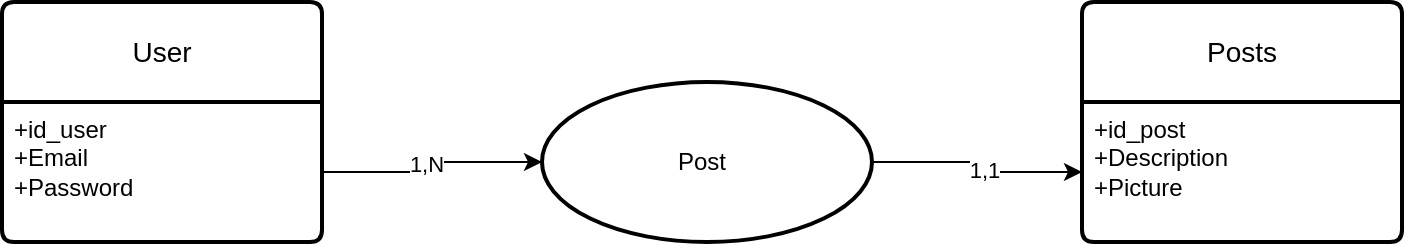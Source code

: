 <mxfile version="23.1.1" type="github">
  <diagram id="R2lEEEUBdFMjLlhIrx00" name="MCD">
    <mxGraphModel dx="1196" dy="674" grid="1" gridSize="10" guides="1" tooltips="1" connect="1" arrows="1" fold="1" page="1" pageScale="1" pageWidth="850" pageHeight="1100" math="0" shadow="0" extFonts="Permanent Marker^https://fonts.googleapis.com/css?family=Permanent+Marker">
      <root>
        <mxCell id="0" />
        <mxCell id="1" parent="0" />
        <mxCell id="YncQoPDyZv4OkgEkKP-r-113" value="User" style="swimlane;childLayout=stackLayout;horizontal=1;startSize=50;horizontalStack=0;rounded=1;fontSize=14;fontStyle=0;strokeWidth=2;resizeParent=0;resizeLast=1;shadow=0;dashed=0;align=center;arcSize=4;whiteSpace=wrap;html=1;" vertex="1" parent="1">
          <mxGeometry x="75" y="160" width="160" height="120" as="geometry" />
        </mxCell>
        <mxCell id="YncQoPDyZv4OkgEkKP-r-114" value="+id_user&lt;br&gt;+Email&lt;br&gt;+Password" style="align=left;strokeColor=none;fillColor=none;spacingLeft=4;fontSize=12;verticalAlign=top;resizable=0;rotatable=0;part=1;html=1;" vertex="1" parent="YncQoPDyZv4OkgEkKP-r-113">
          <mxGeometry y="50" width="160" height="70" as="geometry" />
        </mxCell>
        <mxCell id="YncQoPDyZv4OkgEkKP-r-118" value="Posts" style="swimlane;childLayout=stackLayout;horizontal=1;startSize=50;horizontalStack=0;rounded=1;fontSize=14;fontStyle=0;strokeWidth=2;resizeParent=0;resizeLast=1;shadow=0;dashed=0;align=center;arcSize=4;whiteSpace=wrap;html=1;" vertex="1" parent="1">
          <mxGeometry x="615" y="160" width="160" height="120" as="geometry" />
        </mxCell>
        <mxCell id="YncQoPDyZv4OkgEkKP-r-119" value="+id_post&lt;br&gt;+Description&lt;br&gt;+Picture" style="align=left;strokeColor=none;fillColor=none;spacingLeft=4;fontSize=12;verticalAlign=top;resizable=0;rotatable=0;part=1;html=1;" vertex="1" parent="YncQoPDyZv4OkgEkKP-r-118">
          <mxGeometry y="50" width="160" height="70" as="geometry" />
        </mxCell>
        <mxCell id="YncQoPDyZv4OkgEkKP-r-127" value="" style="edgeStyle=orthogonalEdgeStyle;rounded=0;orthogonalLoop=1;jettySize=auto;html=1;" edge="1" parent="1" source="YncQoPDyZv4OkgEkKP-r-121" target="YncQoPDyZv4OkgEkKP-r-119">
          <mxGeometry relative="1" as="geometry" />
        </mxCell>
        <mxCell id="YncQoPDyZv4OkgEkKP-r-133" value="1,1" style="edgeLabel;html=1;align=center;verticalAlign=middle;resizable=0;points=[];" vertex="1" connectable="0" parent="YncQoPDyZv4OkgEkKP-r-127">
          <mxGeometry x="0.111" y="1" relative="1" as="geometry">
            <mxPoint as="offset" />
          </mxGeometry>
        </mxCell>
        <mxCell id="YncQoPDyZv4OkgEkKP-r-121" value="" style="ellipse;whiteSpace=wrap;html=1;fontSize=14;fontStyle=0;startSize=50;rounded=1;strokeWidth=2;shadow=0;dashed=0;arcSize=4;" vertex="1" parent="1">
          <mxGeometry x="345" y="200" width="165" height="80" as="geometry" />
        </mxCell>
        <mxCell id="YncQoPDyZv4OkgEkKP-r-128" style="edgeStyle=orthogonalEdgeStyle;rounded=0;orthogonalLoop=1;jettySize=auto;html=1;entryX=0;entryY=0.5;entryDx=0;entryDy=0;" edge="1" parent="1" source="YncQoPDyZv4OkgEkKP-r-114" target="YncQoPDyZv4OkgEkKP-r-121">
          <mxGeometry relative="1" as="geometry" />
        </mxCell>
        <mxCell id="YncQoPDyZv4OkgEkKP-r-132" value="1,N" style="edgeLabel;html=1;align=center;verticalAlign=middle;resizable=0;points=[];" vertex="1" connectable="0" parent="YncQoPDyZv4OkgEkKP-r-128">
          <mxGeometry x="0.032" y="3" relative="1" as="geometry">
            <mxPoint as="offset" />
          </mxGeometry>
        </mxCell>
        <mxCell id="YncQoPDyZv4OkgEkKP-r-131" value="Post" style="text;html=1;strokeColor=none;fillColor=none;align=center;verticalAlign=middle;whiteSpace=wrap;rounded=0;" vertex="1" parent="1">
          <mxGeometry x="395" y="225" width="60" height="30" as="geometry" />
        </mxCell>
      </root>
    </mxGraphModel>
  </diagram>
</mxfile>
